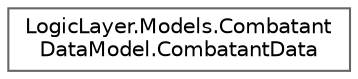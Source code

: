 digraph "Graphical Class Hierarchy"
{
 // LATEX_PDF_SIZE
  bgcolor="transparent";
  edge [fontname=Helvetica,fontsize=10,labelfontname=Helvetica,labelfontsize=10];
  node [fontname=Helvetica,fontsize=10,shape=box,height=0.2,width=0.4];
  rankdir="LR";
  Node0 [id="Node000000",label="LogicLayer.Models.Combatant\lDataModel.CombatantData",height=0.2,width=0.4,color="grey40", fillcolor="white", style="filled",URL="$class_logic_layer_1_1_models_1_1_combatant_data_model_1_1_combatant_data.html",tooltip="Represents data related to a combatant in the game."];
}
